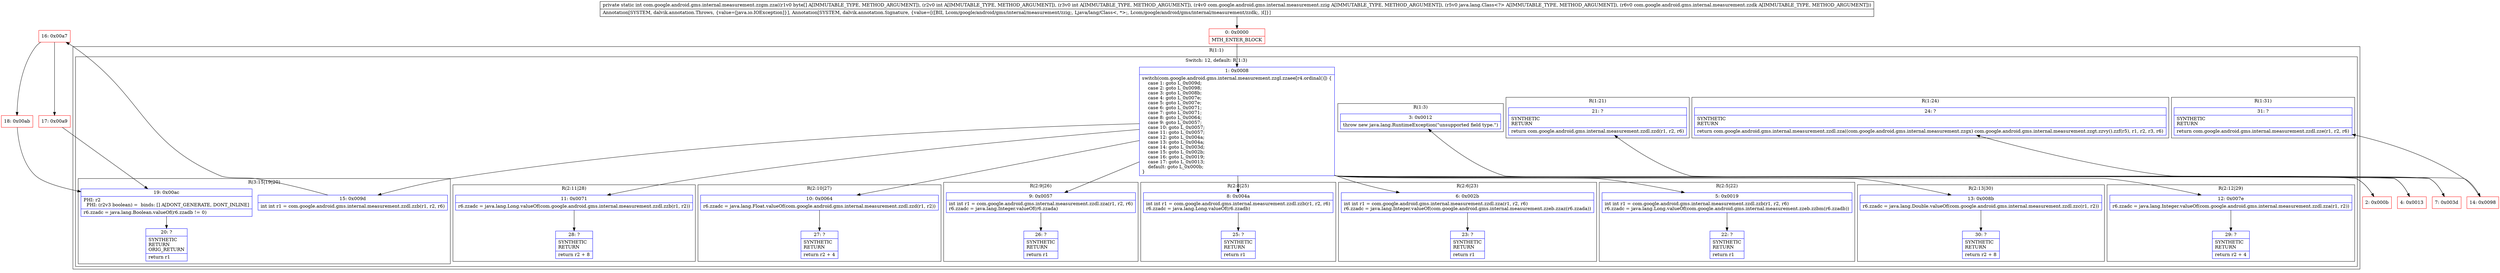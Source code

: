 digraph "CFG forcom.google.android.gms.internal.measurement.zzgm.zza([BIILcom\/google\/android\/gms\/internal\/measurement\/zzig;Ljava\/lang\/Class;Lcom\/google\/android\/gms\/internal\/measurement\/zzdk;)I" {
subgraph cluster_Region_2069262479 {
label = "R(1:1)";
node [shape=record,color=blue];
subgraph cluster_SwitchRegion_574501127 {
label = "Switch: 12, default: R(1:3)";
node [shape=record,color=blue];
Node_1 [shape=record,label="{1\:\ 0x0008|switch(com.google.android.gms.internal.measurement.zzgl.zzaee[r4.ordinal()]) \{\l    case 1: goto L_0x009d;\l    case 2: goto L_0x0098;\l    case 3: goto L_0x008b;\l    case 4: goto L_0x007e;\l    case 5: goto L_0x007e;\l    case 6: goto L_0x0071;\l    case 7: goto L_0x0071;\l    case 8: goto L_0x0064;\l    case 9: goto L_0x0057;\l    case 10: goto L_0x0057;\l    case 11: goto L_0x0057;\l    case 12: goto L_0x004a;\l    case 13: goto L_0x004a;\l    case 14: goto L_0x003d;\l    case 15: goto L_0x002b;\l    case 16: goto L_0x0019;\l    case 17: goto L_0x0013;\l    default: goto L_0x000b;\l\}\l}"];
subgraph cluster_Region_549421571 {
label = "R(3:15|19|20)";
node [shape=record,color=blue];
Node_15 [shape=record,label="{15\:\ 0x009d|int int r1 = com.google.android.gms.internal.measurement.zzdl.zzb(r1, r2, r6)\l}"];
Node_19 [shape=record,label="{19\:\ 0x00ac|PHI: r2 \l  PHI: (r2v3 boolean) =  binds: [] A[DONT_GENERATE, DONT_INLINE]\l|r6.zzadc = java.lang.Boolean.valueOf(r6.zzadb != 0)\l}"];
Node_20 [shape=record,label="{20\:\ ?|SYNTHETIC\lRETURN\lORIG_RETURN\l|return r1\l}"];
}
subgraph cluster_Region_1122891532 {
label = "R(1:31)";
node [shape=record,color=blue];
Node_31 [shape=record,label="{31\:\ ?|SYNTHETIC\lRETURN\l|return com.google.android.gms.internal.measurement.zzdl.zze(r1, r2, r6)\l}"];
}
subgraph cluster_Region_1928288665 {
label = "R(2:13|30)";
node [shape=record,color=blue];
Node_13 [shape=record,label="{13\:\ 0x008b|r6.zzadc = java.lang.Double.valueOf(com.google.android.gms.internal.measurement.zzdl.zzc(r1, r2))\l}"];
Node_30 [shape=record,label="{30\:\ ?|SYNTHETIC\lRETURN\l|return r2 + 8\l}"];
}
subgraph cluster_Region_980786499 {
label = "R(2:12|29)";
node [shape=record,color=blue];
Node_12 [shape=record,label="{12\:\ 0x007e|r6.zzadc = java.lang.Integer.valueOf(com.google.android.gms.internal.measurement.zzdl.zza(r1, r2))\l}"];
Node_29 [shape=record,label="{29\:\ ?|SYNTHETIC\lRETURN\l|return r2 + 4\l}"];
}
subgraph cluster_Region_1771058435 {
label = "R(2:11|28)";
node [shape=record,color=blue];
Node_11 [shape=record,label="{11\:\ 0x0071|r6.zzadc = java.lang.Long.valueOf(com.google.android.gms.internal.measurement.zzdl.zzb(r1, r2))\l}"];
Node_28 [shape=record,label="{28\:\ ?|SYNTHETIC\lRETURN\l|return r2 + 8\l}"];
}
subgraph cluster_Region_1147726506 {
label = "R(2:10|27)";
node [shape=record,color=blue];
Node_10 [shape=record,label="{10\:\ 0x0064|r6.zzadc = java.lang.Float.valueOf(com.google.android.gms.internal.measurement.zzdl.zzd(r1, r2))\l}"];
Node_27 [shape=record,label="{27\:\ ?|SYNTHETIC\lRETURN\l|return r2 + 4\l}"];
}
subgraph cluster_Region_498483001 {
label = "R(2:9|26)";
node [shape=record,color=blue];
Node_9 [shape=record,label="{9\:\ 0x0057|int int r1 = com.google.android.gms.internal.measurement.zzdl.zza(r1, r2, r6)\lr6.zzadc = java.lang.Integer.valueOf(r6.zzada)\l}"];
Node_26 [shape=record,label="{26\:\ ?|SYNTHETIC\lRETURN\l|return r1\l}"];
}
subgraph cluster_Region_72843748 {
label = "R(2:8|25)";
node [shape=record,color=blue];
Node_8 [shape=record,label="{8\:\ 0x004a|int int r1 = com.google.android.gms.internal.measurement.zzdl.zzb(r1, r2, r6)\lr6.zzadc = java.lang.Long.valueOf(r6.zzadb)\l}"];
Node_25 [shape=record,label="{25\:\ ?|SYNTHETIC\lRETURN\l|return r1\l}"];
}
subgraph cluster_Region_1287868463 {
label = "R(1:24)";
node [shape=record,color=blue];
Node_24 [shape=record,label="{24\:\ ?|SYNTHETIC\lRETURN\l|return com.google.android.gms.internal.measurement.zzdl.zza((com.google.android.gms.internal.measurement.zzgx) com.google.android.gms.internal.measurement.zzgt.zzvy().zzf(r5), r1, r2, r3, r6)\l}"];
}
subgraph cluster_Region_212987053 {
label = "R(2:6|23)";
node [shape=record,color=blue];
Node_6 [shape=record,label="{6\:\ 0x002b|int int r1 = com.google.android.gms.internal.measurement.zzdl.zza(r1, r2, r6)\lr6.zzadc = java.lang.Integer.valueOf(com.google.android.gms.internal.measurement.zzeb.zzaz(r6.zzada))\l}"];
Node_23 [shape=record,label="{23\:\ ?|SYNTHETIC\lRETURN\l|return r1\l}"];
}
subgraph cluster_Region_1346558114 {
label = "R(2:5|22)";
node [shape=record,color=blue];
Node_5 [shape=record,label="{5\:\ 0x0019|int int r1 = com.google.android.gms.internal.measurement.zzdl.zzb(r1, r2, r6)\lr6.zzadc = java.lang.Long.valueOf(com.google.android.gms.internal.measurement.zzeb.zzbm(r6.zzadb))\l}"];
Node_22 [shape=record,label="{22\:\ ?|SYNTHETIC\lRETURN\l|return r1\l}"];
}
subgraph cluster_Region_1514820465 {
label = "R(1:21)";
node [shape=record,color=blue];
Node_21 [shape=record,label="{21\:\ ?|SYNTHETIC\lRETURN\l|return com.google.android.gms.internal.measurement.zzdl.zzd(r1, r2, r6)\l}"];
}
subgraph cluster_Region_840588566 {
label = "R(1:3)";
node [shape=record,color=blue];
Node_3 [shape=record,label="{3\:\ 0x0012|throw new java.lang.RuntimeException(\"unsupported field type.\")\l}"];
}
}
}
Node_0 [shape=record,color=red,label="{0\:\ 0x0000|MTH_ENTER_BLOCK\l}"];
Node_2 [shape=record,color=red,label="{2\:\ 0x000b}"];
Node_4 [shape=record,color=red,label="{4\:\ 0x0013}"];
Node_7 [shape=record,color=red,label="{7\:\ 0x003d}"];
Node_14 [shape=record,color=red,label="{14\:\ 0x0098}"];
Node_16 [shape=record,color=red,label="{16\:\ 0x00a7}"];
Node_17 [shape=record,color=red,label="{17\:\ 0x00a9}"];
Node_18 [shape=record,color=red,label="{18\:\ 0x00ab}"];
MethodNode[shape=record,label="{private static int com.google.android.gms.internal.measurement.zzgm.zza((r1v0 byte[] A[IMMUTABLE_TYPE, METHOD_ARGUMENT]), (r2v0 int A[IMMUTABLE_TYPE, METHOD_ARGUMENT]), (r3v0 int A[IMMUTABLE_TYPE, METHOD_ARGUMENT]), (r4v0 com.google.android.gms.internal.measurement.zzig A[IMMUTABLE_TYPE, METHOD_ARGUMENT]), (r5v0 java.lang.Class\<?\> A[IMMUTABLE_TYPE, METHOD_ARGUMENT]), (r6v0 com.google.android.gms.internal.measurement.zzdk A[IMMUTABLE_TYPE, METHOD_ARGUMENT]))  | Annotation[SYSTEM, dalvik.annotation.Throws, \{value=[java.io.IOException]\}], Annotation[SYSTEM, dalvik.annotation.Signature, \{value=[([BII, Lcom\/google\/android\/gms\/internal\/measurement\/zzig;, Ljava\/lang\/Class\<, *\>;, Lcom\/google\/android\/gms\/internal\/measurement\/zzdk;, )I]\}]\l}"];
MethodNode -> Node_0;
Node_1 -> Node_2;
Node_1 -> Node_4;
Node_1 -> Node_5;
Node_1 -> Node_6;
Node_1 -> Node_7;
Node_1 -> Node_8;
Node_1 -> Node_9;
Node_1 -> Node_10;
Node_1 -> Node_11;
Node_1 -> Node_12;
Node_1 -> Node_13;
Node_1 -> Node_14;
Node_1 -> Node_15;
Node_15 -> Node_16;
Node_19 -> Node_20;
Node_13 -> Node_30;
Node_12 -> Node_29;
Node_11 -> Node_28;
Node_10 -> Node_27;
Node_9 -> Node_26;
Node_8 -> Node_25;
Node_6 -> Node_23;
Node_5 -> Node_22;
Node_0 -> Node_1;
Node_2 -> Node_3;
Node_4 -> Node_21;
Node_7 -> Node_24;
Node_14 -> Node_31;
Node_16 -> Node_17;
Node_16 -> Node_18;
Node_17 -> Node_19;
Node_18 -> Node_19;
}

